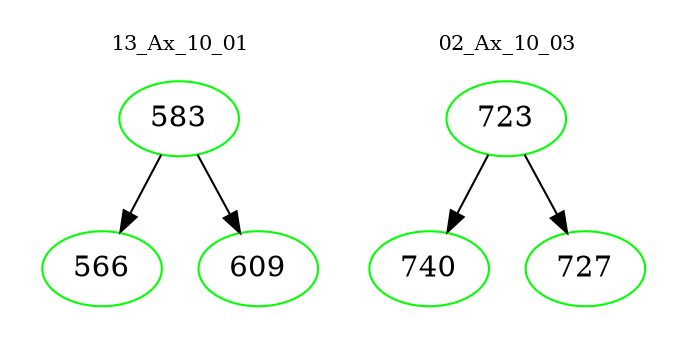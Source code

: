 digraph{
subgraph cluster_0 {
color = white
label = "13_Ax_10_01";
fontsize=10;
T0_583 [label="583", color="green"]
T0_583 -> T0_566 [color="black"]
T0_566 [label="566", color="green"]
T0_583 -> T0_609 [color="black"]
T0_609 [label="609", color="green"]
}
subgraph cluster_1 {
color = white
label = "02_Ax_10_03";
fontsize=10;
T1_723 [label="723", color="green"]
T1_723 -> T1_740 [color="black"]
T1_740 [label="740", color="green"]
T1_723 -> T1_727 [color="black"]
T1_727 [label="727", color="green"]
}
}
